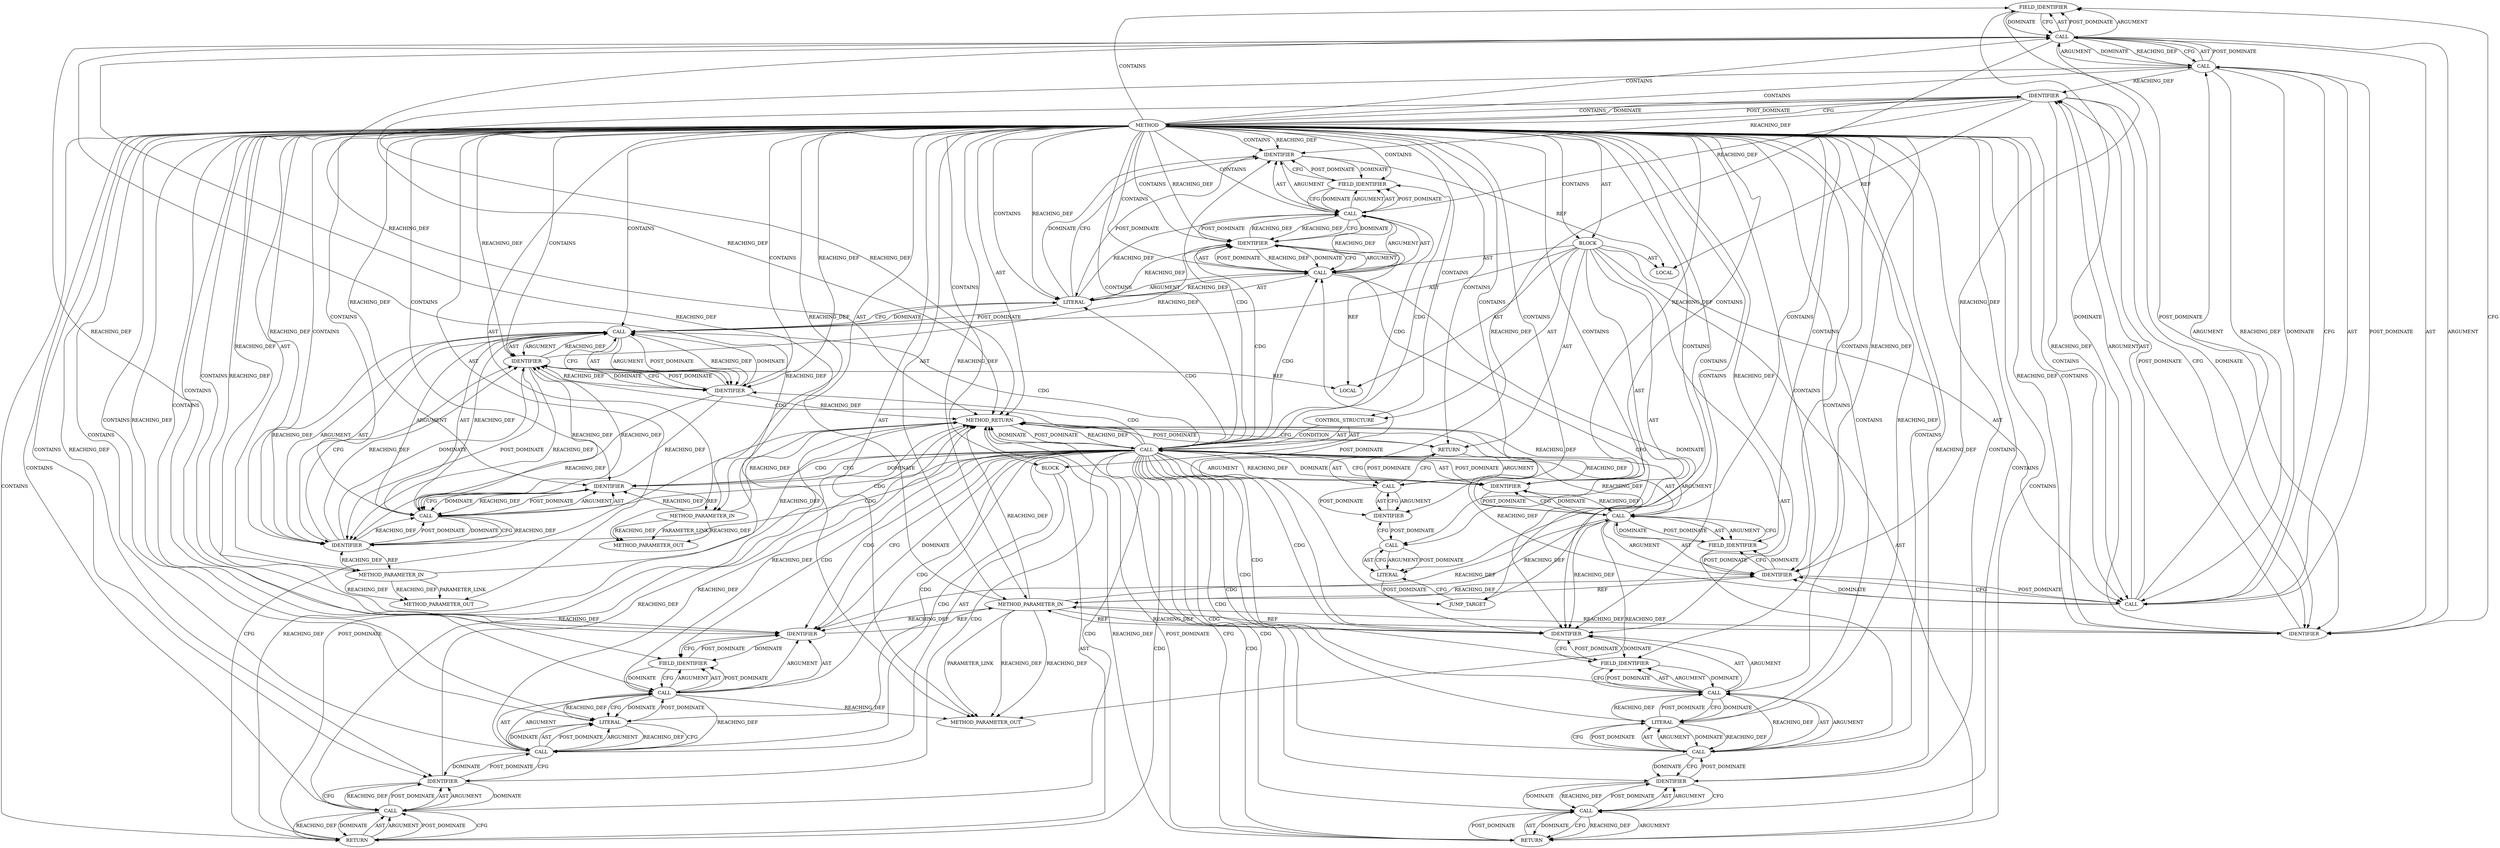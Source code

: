 digraph {
  7757 [label=FIELD_IDENTIFIER ORDER=2 ARGUMENT_INDEX=2 CODE="msgr" COLUMN_NUMBER=41 LINE_NUMBER=2357 CANONICAL_NAME="msgr"]
  7785 [label=IDENTIFIER ORDER=3 ARGUMENT_INDEX=3 CODE="missing_features" COLUMN_NUMBER=37 LINE_NUMBER=2367 TYPE_FULL_NAME="u64" NAME="missing_features"]
  7778 [label=IDENTIFIER ORDER=3 ARGUMENT_INDEX=3 CODE="missing_features" COLUMN_NUMBER=31 LINE_NUMBER=2365 TYPE_FULL_NAME="u64" NAME="missing_features"]
  7753 [label=IDENTIFIER ORDER=1 ARGUMENT_INDEX=1 CODE="client" COLUMN_NUMBER=22 LINE_NUMBER=2357 TYPE_FULL_NAME="ceph_client*" NAME="client"]
  7763 [label=FIELD_IDENTIFIER ORDER=2 ARGUMENT_INDEX=2 CODE="state" COLUMN_NUMBER=6 LINE_NUMBER=2360 CANONICAL_NAME="state"]
  7762 [label=IDENTIFIER ORDER=1 ARGUMENT_INDEX=1 CODE="con" COLUMN_NUMBER=6 LINE_NUMBER=2360 TYPE_FULL_NAME="ceph_connection*" NAME="con"]
  13179 [label=METHOD_PARAMETER_OUT ORDER=1 CODE="struct ceph_connection *con" IS_VARIADIC=false COLUMN_NUMBER=43 LINE_NUMBER=2354 TYPE_FULL_NAME="ceph_connection*" EVALUATION_STRATEGY="BY_VALUE" INDEX=1 NAME="con"]
  7776 [label=IDENTIFIER ORDER=1 ARGUMENT_INDEX=1 CODE="p" COLUMN_NUMBER=23 LINE_NUMBER=2365 TYPE_FULL_NAME="void*" NAME="p"]
  7795 [label=CALL ORDER=10 ARGUMENT_INDEX=-1 CODE="pr_err(\"failed to decode ident_missing_features\\n\")" COLUMN_NUMBER=2 METHOD_FULL_NAME="pr_err" LINE_NUMBER=2372 TYPE_FULL_NAME="<empty>" DISPATCH_TYPE="STATIC_DISPATCH" SIGNATURE="" NAME="pr_err"]
  7759 [label=CONTROL_STRUCTURE CONTROL_STRUCTURE_TYPE="IF" ORDER=4 PARSER_TYPE_NAME="CASTIfStatement" ARGUMENT_INDEX=-1 CODE="if (con->state != CEPH_CON_S_V2_SESSION_CONNECT)" COLUMN_NUMBER=2 LINE_NUMBER=2360]
  7798 [label=CALL ORDER=1 ARGUMENT_INDEX=-1 CODE="-EINVAL" COLUMN_NUMBER=9 METHOD_FULL_NAME="<operator>.minus" LINE_NUMBER=2373 TYPE_FULL_NAME="<empty>" DISPATCH_TYPE="STATIC_DISPATCH" SIGNATURE="" NAME="<operator>.minus"]
  7788 [label=IDENTIFIER ORDER=1 ARGUMENT_INDEX=1 CODE="con" COLUMN_NUMBER=2 LINE_NUMBER=2368 TYPE_FULL_NAME="ceph_connection*" NAME="con"]
  7787 [label=CALL ORDER=1 ARGUMENT_INDEX=1 CODE="con->error_msg" COLUMN_NUMBER=2 METHOD_FULL_NAME="<operator>.indirectFieldAccess" LINE_NUMBER=2368 TYPE_FULL_NAME="<empty>" DISPATCH_TYPE="STATIC_DISPATCH" SIGNATURE="" NAME="<operator>.indirectFieldAccess"]
  7777 [label=IDENTIFIER ORDER=2 ARGUMENT_INDEX=2 CODE="end" COLUMN_NUMBER=26 LINE_NUMBER=2365 TYPE_FULL_NAME="void*" NAME="end"]
  7773 [label=IDENTIFIER ORDER=1 ARGUMENT_INDEX=1 CODE="EINVAL" COLUMN_NUMBER=11 LINE_NUMBER=2362 TYPE_FULL_NAME="ANY" NAME="EINVAL"]
  7770 [label=LITERAL ORDER=2 ARGUMENT_INDEX=2 CODE="\"protocol error, unexpected ident_missing_features\"" COLUMN_NUMBER=20 LINE_NUMBER=2361 TYPE_FULL_NAME="char"]
  7793 [label=IDENTIFIER ORDER=1 ARGUMENT_INDEX=1 CODE="EINVAL" COLUMN_NUMBER=10 LINE_NUMBER=2369 TYPE_FULL_NAME="ANY" NAME="EINVAL"]
  7748 [label=METHOD_PARAMETER_IN ORDER=2 CODE="void *p" IS_VARIADIC=false COLUMN_NUMBER=8 LINE_NUMBER=2355 TYPE_FULL_NAME="void*" EVALUATION_STRATEGY="BY_VALUE" INDEX=2 NAME="p"]
  7766 [label=CALL ORDER=1 ARGUMENT_INDEX=-1 CODE="con->error_msg = \"protocol error, unexpected ident_missing_features\"" COLUMN_NUMBER=3 METHOD_FULL_NAME="<operator>.assignment" LINE_NUMBER=2361 TYPE_FULL_NAME="<empty>" DISPATCH_TYPE="STATIC_DISPATCH" SIGNATURE="" NAME="<operator>.assignment"]
  7760 [label=CALL ORDER=1 ARGUMENT_INDEX=-1 CODE="con->state != CEPH_CON_S_V2_SESSION_CONNECT" COLUMN_NUMBER=6 METHOD_FULL_NAME="<operator>.notEquals" LINE_NUMBER=2360 TYPE_FULL_NAME="<empty>" DISPATCH_TYPE="STATIC_DISPATCH" SIGNATURE="" NAME="<operator>.notEquals"]
  7750 [label=BLOCK ORDER=4 ARGUMENT_INDEX=-1 CODE="{
	struct ceph_client *client = from_msgr(con->msgr);
	u64 missing_features;

	if (con->state != CEPH_CON_S_V2_SESSION_CONNECT) {
		con->error_msg = \"protocol error, unexpected ident_missing_features\";
		return -EINVAL;
	}

	ceph_decode_64_safe(&p, end, missing_features, bad);
	pr_err(\"RADOS feature set mismatch: server's required > my supported 0x%llx, missing 0x%llx\\n\",
	       client->supported_features, missing_features);
	con->error_msg = \"missing required protocol features\";
	return -EINVAL;

bad:
	pr_err(\"failed to decode ident_missing_features\\n\");
	return -EINVAL;
}" COLUMN_NUMBER=1 LINE_NUMBER=2356 TYPE_FULL_NAME="void"]
  7783 [label=IDENTIFIER ORDER=1 ARGUMENT_INDEX=1 CODE="client" COLUMN_NUMBER=9 LINE_NUMBER=2367 TYPE_FULL_NAME="ceph_client*" NAME="client"]
  7755 [label=CALL ORDER=1 ARGUMENT_INDEX=1 CODE="con->msgr" COLUMN_NUMBER=41 METHOD_FULL_NAME="<operator>.indirectFieldAccess" LINE_NUMBER=2357 TYPE_FULL_NAME="<empty>" DISPATCH_TYPE="STATIC_DISPATCH" SIGNATURE="" NAME="<operator>.indirectFieldAccess"]
  7756 [label=IDENTIFIER ORDER=1 ARGUMENT_INDEX=1 CODE="con" COLUMN_NUMBER=41 LINE_NUMBER=2357 TYPE_FULL_NAME="ceph_connection*" NAME="con"]
  7769 [label=FIELD_IDENTIFIER ORDER=2 ARGUMENT_INDEX=2 CODE="error_msg" COLUMN_NUMBER=3 LINE_NUMBER=2361 CANONICAL_NAME="error_msg"]
  7768 [label=IDENTIFIER ORDER=1 ARGUMENT_INDEX=1 CODE="con" COLUMN_NUMBER=3 LINE_NUMBER=2361 TYPE_FULL_NAME="ceph_connection*" NAME="con"]
  7782 [label=CALL ORDER=2 ARGUMENT_INDEX=2 CODE="client->supported_features" COLUMN_NUMBER=9 METHOD_FULL_NAME="<operator>.indirectFieldAccess" LINE_NUMBER=2367 TYPE_FULL_NAME="<empty>" DISPATCH_TYPE="STATIC_DISPATCH" SIGNATURE="" NAME="<operator>.indirectFieldAccess"]
  7767 [label=CALL ORDER=1 ARGUMENT_INDEX=1 CODE="con->error_msg" COLUMN_NUMBER=3 METHOD_FULL_NAME="<operator>.indirectFieldAccess" LINE_NUMBER=2361 TYPE_FULL_NAME="<empty>" DISPATCH_TYPE="STATIC_DISPATCH" SIGNATURE="" NAME="<operator>.indirectFieldAccess"]
  7780 [label=CALL ORDER=6 ARGUMENT_INDEX=-1 CODE="pr_err(\"RADOS feature set mismatch: server's required > my supported 0x%llx, missing 0x%llx\\n\",
	       client->supported_features, missing_features)" COLUMN_NUMBER=2 METHOD_FULL_NAME="pr_err" LINE_NUMBER=2366 TYPE_FULL_NAME="<empty>" DISPATCH_TYPE="STATIC_DISPATCH" SIGNATURE="" NAME="pr_err"]
  7749 [label=METHOD_PARAMETER_IN ORDER=3 CODE="void *end" IS_VARIADIC=false COLUMN_NUMBER=17 LINE_NUMBER=2355 TYPE_FULL_NAME="void*" EVALUATION_STRATEGY="BY_VALUE" INDEX=3 NAME="end"]
  7751 [label=LOCAL ORDER=1 CODE="struct ceph_client* client" COLUMN_NUMBER=21 LINE_NUMBER=2357 TYPE_FULL_NAME="ceph_client*" NAME="client"]
  7786 [label=CALL ORDER=7 ARGUMENT_INDEX=-1 CODE="con->error_msg = \"missing required protocol features\"" COLUMN_NUMBER=2 METHOD_FULL_NAME="<operator>.assignment" LINE_NUMBER=2368 TYPE_FULL_NAME="<empty>" DISPATCH_TYPE="STATIC_DISPATCH" SIGNATURE="" NAME="<operator>.assignment"]
  7746 [label=METHOD COLUMN_NUMBER=1 LINE_NUMBER=2354 COLUMN_NUMBER_END=1 IS_EXTERNAL=false SIGNATURE="int process_ident_missing_features (ceph_connection*,void*,void*)" NAME="process_ident_missing_features" AST_PARENT_TYPE="TYPE_DECL" AST_PARENT_FULL_NAME="file_code_old-a282a2f-decode_preamble-533.c:<global>" ORDER=95 CODE="static int process_ident_missing_features(struct ceph_connection *con,
					  void *p, void *end)
{
	struct ceph_client *client = from_msgr(con->msgr);
	u64 missing_features;

	if (con->state != CEPH_CON_S_V2_SESSION_CONNECT) {
		con->error_msg = \"protocol error, unexpected ident_missing_features\";
		return -EINVAL;
	}

	ceph_decode_64_safe(&p, end, missing_features, bad);
	pr_err(\"RADOS feature set mismatch: server's required > my supported 0x%llx, missing 0x%llx\\n\",
	       client->supported_features, missing_features);
	con->error_msg = \"missing required protocol features\";
	return -EINVAL;

bad:
	pr_err(\"failed to decode ident_missing_features\\n\");
	return -EINVAL;
}" FULL_NAME="process_ident_missing_features" LINE_NUMBER_END=2374 FILENAME="file_code_old-a282a2f-decode_preamble-533.c"]
  7758 [label=LOCAL ORDER=3 CODE="u64 missing_features" COLUMN_NUMBER=6 LINE_NUMBER=2358 TYPE_FULL_NAME="u64" NAME="missing_features"]
  7771 [label=RETURN ORDER=2 ARGUMENT_INDEX=-1 CODE="return -EINVAL;" COLUMN_NUMBER=3 LINE_NUMBER=2362]
  7794 [label=JUMP_TARGET ORDER=9 PARSER_TYPE_NAME="CASTLabelStatement" ARGUMENT_INDEX=-1 CODE="bad:
	pr_err(\"failed to decode ident_missing_features\\n\");" COLUMN_NUMBER=1 LINE_NUMBER=2371 NAME="bad"]
  7774 [label=CALL ORDER=5 ARGUMENT_INDEX=-1 CODE="ceph_decode_64_safe(&p, end, missing_features, bad)" COLUMN_NUMBER=2 METHOD_FULL_NAME="ceph_decode_64_safe" LINE_NUMBER=2365 TYPE_FULL_NAME="<empty>" DISPATCH_TYPE="STATIC_DISPATCH" SIGNATURE="" NAME="ceph_decode_64_safe"]
  7796 [label=LITERAL ORDER=1 ARGUMENT_INDEX=1 CODE="\"failed to decode ident_missing_features\\n\"" COLUMN_NUMBER=9 LINE_NUMBER=2372 TYPE_FULL_NAME="char"]
  7747 [label=METHOD_PARAMETER_IN ORDER=1 CODE="struct ceph_connection *con" IS_VARIADIC=false COLUMN_NUMBER=43 LINE_NUMBER=2354 TYPE_FULL_NAME="ceph_connection*" EVALUATION_STRATEGY="BY_VALUE" INDEX=1 NAME="con"]
  7784 [label=FIELD_IDENTIFIER ORDER=2 ARGUMENT_INDEX=2 CODE="supported_features" COLUMN_NUMBER=9 LINE_NUMBER=2367 CANONICAL_NAME="supported_features"]
  7799 [label=IDENTIFIER ORDER=1 ARGUMENT_INDEX=1 CODE="EINVAL" COLUMN_NUMBER=10 LINE_NUMBER=2373 TYPE_FULL_NAME="ANY" NAME="EINVAL"]
  7772 [label=CALL ORDER=1 ARGUMENT_INDEX=-1 CODE="-EINVAL" COLUMN_NUMBER=10 METHOD_FULL_NAME="<operator>.minus" LINE_NUMBER=2362 TYPE_FULL_NAME="<empty>" DISPATCH_TYPE="STATIC_DISPATCH" SIGNATURE="" NAME="<operator>.minus"]
  7752 [label=CALL ORDER=2 ARGUMENT_INDEX=-1 CODE="*client = from_msgr(con->msgr)" COLUMN_NUMBER=21 METHOD_FULL_NAME="<operator>.assignment" LINE_NUMBER=2357 TYPE_FULL_NAME="<empty>" DISPATCH_TYPE="STATIC_DISPATCH" SIGNATURE="" NAME="<operator>.assignment"]
  7775 [label=CALL ORDER=1 ARGUMENT_INDEX=1 CODE="&p" COLUMN_NUMBER=22 METHOD_FULL_NAME="<operator>.addressOf" LINE_NUMBER=2365 TYPE_FULL_NAME="<empty>" DISPATCH_TYPE="STATIC_DISPATCH" SIGNATURE="" NAME="<operator>.addressOf"]
  7779 [label=IDENTIFIER ORDER=4 ARGUMENT_INDEX=4 CODE="bad" COLUMN_NUMBER=49 LINE_NUMBER=2365 TYPE_FULL_NAME="ANY" NAME="bad"]
  7797 [label=RETURN ORDER=11 ARGUMENT_INDEX=-1 CODE="return -EINVAL;" COLUMN_NUMBER=2 LINE_NUMBER=2373]
  7800 [label=METHOD_RETURN ORDER=5 CODE="RET" COLUMN_NUMBER=1 LINE_NUMBER=2354 TYPE_FULL_NAME="int" EVALUATION_STRATEGY="BY_VALUE"]
  7791 [label=RETURN ORDER=8 ARGUMENT_INDEX=-1 CODE="return -EINVAL;" COLUMN_NUMBER=2 LINE_NUMBER=2369]
  7789 [label=FIELD_IDENTIFIER ORDER=2 ARGUMENT_INDEX=2 CODE="error_msg" COLUMN_NUMBER=2 LINE_NUMBER=2368 CANONICAL_NAME="error_msg"]
  7754 [label=CALL ORDER=2 ARGUMENT_INDEX=2 CODE="from_msgr(con->msgr)" COLUMN_NUMBER=31 METHOD_FULL_NAME="from_msgr" LINE_NUMBER=2357 TYPE_FULL_NAME="<empty>" DISPATCH_TYPE="STATIC_DISPATCH" SIGNATURE="" NAME="from_msgr"]
  13181 [label=METHOD_PARAMETER_OUT ORDER=3 CODE="void *end" IS_VARIADIC=false COLUMN_NUMBER=17 LINE_NUMBER=2355 TYPE_FULL_NAME="void*" EVALUATION_STRATEGY="BY_VALUE" INDEX=3 NAME="end"]
  7790 [label=LITERAL ORDER=2 ARGUMENT_INDEX=2 CODE="\"missing required protocol features\"" COLUMN_NUMBER=19 LINE_NUMBER=2368 TYPE_FULL_NAME="char"]
  7765 [label=BLOCK ORDER=2 ARGUMENT_INDEX=-1 CODE="{
		con->error_msg = \"protocol error, unexpected ident_missing_features\";
		return -EINVAL;
	}" COLUMN_NUMBER=51 LINE_NUMBER=2360 TYPE_FULL_NAME="void"]
  7761 [label=CALL ORDER=1 ARGUMENT_INDEX=1 CODE="con->state" COLUMN_NUMBER=6 METHOD_FULL_NAME="<operator>.indirectFieldAccess" LINE_NUMBER=2360 TYPE_FULL_NAME="<empty>" DISPATCH_TYPE="STATIC_DISPATCH" SIGNATURE="" NAME="<operator>.indirectFieldAccess"]
  7781 [label=LITERAL ORDER=1 ARGUMENT_INDEX=1 CODE="\"RADOS feature set mismatch: server's required > my supported 0x%llx, missing 0x%llx\\n\"" COLUMN_NUMBER=9 LINE_NUMBER=2366 TYPE_FULL_NAME="char"]
  7792 [label=CALL ORDER=1 ARGUMENT_INDEX=-1 CODE="-EINVAL" COLUMN_NUMBER=9 METHOD_FULL_NAME="<operator>.minus" LINE_NUMBER=2369 TYPE_FULL_NAME="<empty>" DISPATCH_TYPE="STATIC_DISPATCH" SIGNATURE="" NAME="<operator>.minus"]
  7764 [label=IDENTIFIER ORDER=2 ARGUMENT_INDEX=2 CODE="CEPH_CON_S_V2_SESSION_CONNECT" COLUMN_NUMBER=20 LINE_NUMBER=2360 TYPE_FULL_NAME="ANY" NAME="CEPH_CON_S_V2_SESSION_CONNECT"]
  13180 [label=METHOD_PARAMETER_OUT ORDER=2 CODE="void *p" IS_VARIADIC=false COLUMN_NUMBER=8 LINE_NUMBER=2355 TYPE_FULL_NAME="void*" EVALUATION_STRATEGY="BY_VALUE" INDEX=2 NAME="p"]
  7767 -> 7766 [label=REACHING_DEF VARIABLE="con->error_msg"]
  7760 -> 7770 [label=CDG ]
  7746 -> 7747 [label=AST ]
  7754 -> 7755 [label=AST ]
  7746 -> 7757 [label=CONTAINS ]
  7750 -> 7751 [label=AST ]
  7793 -> 7786 [label=POST_DOMINATE ]
  7747 -> 7755 [label=REACHING_DEF VARIABLE="con"]
  7752 -> 7753 [label=ARGUMENT ]
  7760 -> 7764 [label=AST ]
  7786 -> 7793 [label=DOMINATE ]
  7746 -> 7761 [label=CONTAINS ]
  7764 -> 7800 [label=REACHING_DEF VARIABLE="CEPH_CON_S_V2_SESSION_CONNECT"]
  7788 -> 7789 [label=DOMINATE ]
  7790 -> 7786 [label=CFG ]
  7752 -> 7762 [label=DOMINATE ]
  7788 -> 7789 [label=CFG ]
  7789 -> 7787 [label=DOMINATE ]
  7791 -> 7792 [label=ARGUMENT ]
  7767 -> 7769 [label=ARGUMENT ]
  7790 -> 7786 [label=DOMINATE ]
  7760 -> 7779 [label=CDG ]
  7760 -> 7800 [label=REACHING_DEF VARIABLE="con->state != CEPH_CON_S_V2_SESSION_CONNECT"]
  7754 -> 7753 [label=REACHING_DEF VARIABLE="from_msgr(con->msgr)"]
  7755 -> 7754 [label=DOMINATE ]
  7749 -> 13181 [label=REACHING_DEF VARIABLE="end"]
  7749 -> 13181 [label=REACHING_DEF VARIABLE="end"]
  7746 -> 7777 [label=CONTAINS ]
  7755 -> 7788 [label=REACHING_DEF VARIABLE="con->msgr"]
  7778 -> 7777 [label=POST_DOMINATE ]
  7752 -> 7753 [label=AST ]
  7764 -> 7760 [label=REACHING_DEF VARIABLE="CEPH_CON_S_V2_SESSION_CONNECT"]
  7779 -> 7774 [label=CFG ]
  7763 -> 7762 [label=POST_DOMINATE ]
  7746 -> 7762 [label=REACHING_DEF VARIABLE=""]
  7774 -> 7775 [label=ARGUMENT ]
  7760 -> 7761 [label=AST ]
  7787 -> 7789 [label=POST_DOMINATE ]
  7798 -> 7797 [label=CFG ]
  7746 -> 7776 [label=CONTAINS ]
  7754 -> 7755 [label=POST_DOMINATE ]
  7760 -> 7783 [label=CDG ]
  7777 -> 7774 [label=REACHING_DEF VARIABLE="end"]
  7746 -> 7756 [label=REACHING_DEF VARIABLE=""]
  7746 -> 7788 [label=CONTAINS ]
  7746 -> 7772 [label=CONTAINS ]
  7766 -> 7767 [label=ARGUMENT ]
  7777 -> 7778 [label=CFG ]
  7800 -> 7760 [label=POST_DOMINATE ]
  7746 -> 7784 [label=CONTAINS ]
  7747 -> 7788 [label=REACHING_DEF VARIABLE="con"]
  7746 -> 7799 [label=CONTAINS ]
  7752 -> 7754 [label=AST ]
  7781 -> 7783 [label=CFG ]
  7757 -> 7755 [label=DOMINATE ]
  7760 -> 7764 [label=POST_DOMINATE ]
  7761 -> 13179 [label=REACHING_DEF VARIABLE="con->state"]
  7762 -> 7747 [label=REF ]
  7798 -> 7799 [label=ARGUMENT ]
  7760 -> 7768 [label=CFG ]
  7756 -> 7757 [label=CFG ]
  7746 -> 7765 [label=CONTAINS ]
  7781 -> 7782 [label=REACHING_DEF VARIABLE="\"RADOS feature set mismatch: server's required > my supported 0x%llx, missing 0x%llx\\n\""]
  7746 -> 7768 [label=REACHING_DEF VARIABLE=""]
  7746 -> 7785 [label=CONTAINS ]
  7754 -> 7752 [label=DOMINATE ]
  7750 -> 7759 [label=AST ]
  7775 -> 7776 [label=POST_DOMINATE ]
  7770 -> 7766 [label=REACHING_DEF VARIABLE="\"protocol error, unexpected ident_missing_features\""]
  7760 -> 7785 [label=CDG ]
  7746 -> 7755 [label=CONTAINS ]
  7774 -> 7778 [label=AST ]
  7761 -> 7762 [label=ARGUMENT ]
  7747 -> 7768 [label=REACHING_DEF VARIABLE="con"]
  7752 -> 7754 [label=POST_DOMINATE ]
  7778 -> 7774 [label=REACHING_DEF VARIABLE="missing_features"]
  7772 -> 7771 [label=DOMINATE ]
  7746 -> 7795 [label=CONTAINS ]
  7753 -> 7800 [label=REACHING_DEF VARIABLE="client"]
  7746 -> 7778 [label=CONTAINS ]
  7766 -> 7770 [label=AST ]
  7782 -> 7780 [label=REACHING_DEF VARIABLE="client->supported_features"]
  7783 -> 7781 [label=POST_DOMINATE ]
  7773 -> 7766 [label=POST_DOMINATE ]
  7767 -> 7769 [label=AST ]
  7746 -> 7750 [label=CONTAINS ]
  7768 -> 7769 [label=DOMINATE ]
  7779 -> 7800 [label=REACHING_DEF VARIABLE="bad"]
  7767 -> 7800 [label=REACHING_DEF VARIABLE="con->error_msg"]
  7777 -> 7749 [label=REF ]
  7755 -> 13179 [label=REACHING_DEF VARIABLE="con->msgr"]
  7767 -> 13179 [label=REACHING_DEF VARIABLE="con->error_msg"]
  7747 -> 13179 [label=REACHING_DEF VARIABLE="con"]
  7747 -> 13179 [label=REACHING_DEF VARIABLE="con"]
  7764 -> 7760 [label=DOMINATE ]
  7761 -> 7764 [label=CFG ]
  7746 -> 7794 [label=CONTAINS ]
  7782 -> 7784 [label=ARGUMENT ]
  7756 -> 7747 [label=REF ]
  7792 -> 7793 [label=POST_DOMINATE ]
  7768 -> 7747 [label=REF ]
  7786 -> 7790 [label=POST_DOMINATE ]
  7746 -> 7792 [label=CONTAINS ]
  7746 -> 7766 [label=CONTAINS ]
  7783 -> 7784 [label=DOMINATE ]
  7753 -> 7756 [label=CFG ]
  7752 -> 7762 [label=CFG ]
  7775 -> 7778 [label=REACHING_DEF VARIABLE="&p"]
  7760 -> 7782 [label=CDG ]
  7756 -> 7757 [label=DOMINATE ]
  7746 -> 7749 [label=AST ]
  7760 -> 7793 [label=CDG ]
  7746 -> 13179 [label=AST ]
  7750 -> 7774 [label=AST ]
  7766 -> 7773 [label=CFG ]
  7760 -> 7789 [label=CDG ]
  7746 -> 7778 [label=REACHING_DEF VARIABLE=""]
  7797 -> 7800 [label=CFG ]
  7762 -> 7763 [label=CFG ]
  7753 -> 7746 [label=POST_DOMINATE ]
  7794 -> 7796 [label=CFG ]
  7779 -> 7774 [label=REACHING_DEF VARIABLE="bad"]
  7792 -> 7793 [label=AST ]
  7772 -> 7771 [label=CFG ]
  7776 -> 7775 [label=CFG ]
  7776 -> 7775 [label=DOMINATE ]
  7746 -> 7773 [label=REACHING_DEF VARIABLE=""]
  7780 -> 7785 [label=ARGUMENT ]
  7761 -> 7763 [label=POST_DOMINATE ]
  7787 -> 7788 [label=AST ]
  7795 -> 7796 [label=ARGUMENT ]
  7750 -> 7795 [label=AST ]
  7766 -> 7800 [label=REACHING_DEF VARIABLE="con->error_msg = \"protocol error, unexpected ident_missing_features\""]
  7749 -> 7800 [label=REACHING_DEF VARIABLE="end"]
  7765 -> 7766 [label=AST ]
  7784 -> 7782 [label=DOMINATE ]
  7792 -> 7791 [label=DOMINATE ]
  7780 -> 7782 [label=ARGUMENT ]
  7780 -> 7785 [label=AST ]
  7746 -> 7764 [label=REACHING_DEF VARIABLE=""]
  7788 -> 7747 [label=REF ]
  7750 -> 7794 [label=AST ]
  7772 -> 7800 [label=REACHING_DEF VARIABLE="-EINVAL"]
  7746 -> 7753 [label=CFG ]
  7760 -> 7766 [label=CDG ]
  7787 -> 7790 [label=CFG ]
  7780 -> 7781 [label=AST ]
  7796 -> 7794 [label=POST_DOMINATE ]
  7747 -> 7762 [label=REACHING_DEF VARIABLE="con"]
  7775 -> 7777 [label=DOMINATE ]
  7797 -> 7798 [label=AST ]
  7792 -> 7791 [label=REACHING_DEF VARIABLE="-EINVAL"]
  7774 -> 7779 [label=AST ]
  7761 -> 7768 [label=REACHING_DEF VARIABLE="con->state"]
  7746 -> 7767 [label=CONTAINS ]
  7746 -> 7748 [label=REACHING_DEF VARIABLE=""]
  7800 -> 7771 [label=POST_DOMINATE ]
  7760 -> 7776 [label=CDG ]
  7761 -> 7788 [label=REACHING_DEF VARIABLE="con->state"]
  7750 -> 7780 [label=AST ]
  7752 -> 7800 [label=REACHING_DEF VARIABLE="*client = from_msgr(con->msgr)"]
  7765 -> 7771 [label=AST ]
  7746 -> 7796 [label=CONTAINS ]
  7772 -> 7773 [label=POST_DOMINATE ]
  7797 -> 7798 [label=POST_DOMINATE ]
  7746 -> 7781 [label=REACHING_DEF VARIABLE=""]
  7778 -> 7777 [label=REACHING_DEF VARIABLE="missing_features"]
  7746 -> 7785 [label=REACHING_DEF VARIABLE=""]
  7749 -> 7777 [label=REACHING_DEF VARIABLE="end"]
  7782 -> 7784 [label=AST ]
  7776 -> 7775 [label=REACHING_DEF VARIABLE="p"]
  7771 -> 7772 [label=AST ]
  7746 -> 7793 [label=REACHING_DEF VARIABLE=""]
  7746 -> 7768 [label=CONTAINS ]
  7753 -> 7782 [label=REACHING_DEF VARIABLE="client"]
  7775 -> 7777 [label=CFG ]
  7785 -> 7780 [label=REACHING_DEF VARIABLE="missing_features"]
  7755 -> 7754 [label=REACHING_DEF VARIABLE="con->msgr"]
  7771 -> 7772 [label=ARGUMENT ]
  7746 -> 7769 [label=CONTAINS ]
  7763 -> 7761 [label=CFG ]
  7760 -> 7800 [label=DOMINATE ]
  7760 -> 7772 [label=CDG ]
  7785 -> 7782 [label=POST_DOMINATE ]
  7785 -> 7780 [label=DOMINATE ]
  7772 -> 7771 [label=REACHING_DEF VARIABLE="-EINVAL"]
  7782 -> 7785 [label=REACHING_DEF VARIABLE="client->supported_features"]
  7778 -> 7785 [label=REACHING_DEF VARIABLE="missing_features"]
  7755 -> 7800 [label=REACHING_DEF VARIABLE="con->msgr"]
  7785 -> 7758 [label=REF ]
  7746 -> 7798 [label=CONTAINS ]
  7746 -> 7789 [label=CONTAINS ]
  7760 -> 7767 [label=CDG ]
  7787 -> 7788 [label=ARGUMENT ]
  7773 -> 7772 [label=DOMINATE ]
  7800 -> 7797 [label=POST_DOMINATE ]
  7777 -> 7778 [label=REACHING_DEF VARIABLE="end"]
  7746 -> 7779 [label=REACHING_DEF VARIABLE=""]
  7784 -> 7783 [label=POST_DOMINATE ]
  7778 -> 7779 [label=DOMINATE ]
  7793 -> 7792 [label=CFG ]
  7778 -> 7758 [label=REF ]
  7760 -> 7773 [label=CDG ]
  7781 -> 7785 [label=REACHING_DEF VARIABLE="\"RADOS feature set mismatch: server's required > my supported 0x%llx, missing 0x%llx\\n\""]
  7790 -> 7787 [label=REACHING_DEF VARIABLE="\"missing required protocol features\""]
  7795 -> 7796 [label=POST_DOMINATE ]
  7770 -> 7766 [label=CFG ]
  7764 -> 7760 [label=CFG ]
  7760 -> 7775 [label=CDG ]
  7746 -> 7774 [label=CONTAINS ]
  7746 -> 7753 [label=CONTAINS ]
  7750 -> 7797 [label=AST ]
  7780 -> 7782 [label=AST ]
  7799 -> 7795 [label=POST_DOMINATE ]
  7754 -> 7752 [label=CFG ]
  7760 -> 7790 [label=CDG ]
  7779 -> 7774 [label=DOMINATE ]
  7746 -> 7749 [label=REACHING_DEF VARIABLE=""]
  7774 -> 7779 [label=POST_DOMINATE ]
  7797 -> 7798 [label=ARGUMENT ]
  7746 -> 7759 [label=CONTAINS ]
  7790 -> 7787 [label=POST_DOMINATE ]
  7759 -> 7765 [label=AST ]
  7746 -> 7775 [label=CONTAINS ]
  7747 -> 7761 [label=REACHING_DEF VARIABLE="con"]
  7755 -> 7757 [label=AST ]
  7776 -> 7748 [label=REF ]
  7755 -> 7757 [label=POST_DOMINATE ]
  7746 -> 7788 [label=REACHING_DEF VARIABLE=""]
  7761 -> 7763 [label=AST ]
  7767 -> 7770 [label=CFG ]
  7753 -> 7752 [label=REACHING_DEF VARIABLE="client"]
  7760 -> 7777 [label=CDG ]
  7799 -> 7798 [label=CFG ]
  7760 -> 7769 [label=CDG ]
  7746 -> 7793 [label=CONTAINS ]
  7760 -> 7792 [label=CDG ]
  7768 -> 7769 [label=CFG ]
  7775 -> 7776 [label=ARGUMENT ]
  7782 -> 7784 [label=POST_DOMINATE ]
  7774 -> 7779 [label=ARGUMENT ]
  7746 -> 7781 [label=CONTAINS ]
  7775 -> 7777 [label=REACHING_DEF VARIABLE="&p"]
  7791 -> 7800 [label=CFG ]
  7750 -> 7791 [label=AST ]
  7759 -> 7760 [label=AST ]
  7779 -> 7777 [label=REACHING_DEF VARIABLE="bad"]
  7755 -> 7756 [label=AST ]
  7782 -> 7783 [label=ARGUMENT ]
  7755 -> 7756 [label=ARGUMENT ]
  7760 -> 7791 [label=CDG ]
  7760 -> 7786 [label=CDG ]
  7782 -> 7785 [label=CFG ]
  7779 -> 7778 [label=POST_DOMINATE ]
  7759 -> 7760 [label=CONDITION ]
  7746 -> 7752 [label=CONTAINS ]
  7748 -> 13180 [label=PARAMETER_LINK ]
  7783 -> 7784 [label=CFG ]
  7746 -> 7776 [label=REACHING_DEF VARIABLE=""]
  7777 -> 7775 [label=REACHING_DEF VARIABLE="end"]
  7753 -> 7751 [label=REF ]
  7774 -> 7781 [label=CFG ]
  7760 -> 7781 [label=CDG ]
  7785 -> 7780 [label=CFG ]
  7755 -> 7757 [label=ARGUMENT ]
  7760 -> 7761 [label=ARGUMENT ]
  7746 -> 7763 [label=CONTAINS ]
  7775 -> 7776 [label=AST ]
  7790 -> 7786 [label=REACHING_DEF VARIABLE="\"missing required protocol features\""]
  7746 -> 7797 [label=CONTAINS ]
  7773 -> 7800 [label=REACHING_DEF VARIABLE="EINVAL"]
  7780 -> 7781 [label=ARGUMENT ]
  7780 -> 7785 [label=POST_DOMINATE ]
  7749 -> 13181 [label=PARAMETER_LINK ]
  7755 -> 7762 [label=REACHING_DEF VARIABLE="con->msgr"]
  7746 -> 7756 [label=CONTAINS ]
  7746 -> 7787 [label=CONTAINS ]
  7796 -> 7795 [label=CFG ]
  7788 -> 7780 [label=POST_DOMINATE ]
  7766 -> 7773 [label=DOMINATE ]
  7746 -> 7753 [label=DOMINATE ]
  7781 -> 7774 [label=POST_DOMINATE ]
  7754 -> 7800 [label=REACHING_DEF VARIABLE="from_msgr(con->msgr)"]
  7787 -> 7786 [label=REACHING_DEF VARIABLE="con->error_msg"]
  7748 -> 7776 [label=REACHING_DEF VARIABLE="p"]
  7779 -> 7775 [label=REACHING_DEF VARIABLE="bad"]
  7767 -> 7768 [label=AST ]
  7746 -> 7771 [label=CONTAINS ]
  7746 -> 7748 [label=AST ]
  7747 -> 7800 [label=REACHING_DEF VARIABLE="con"]
  7760 -> 7776 [label=CFG ]
  7753 -> 7783 [label=REACHING_DEF VARIABLE="client"]
  7763 -> 7761 [label=DOMINATE ]
  7755 -> 7754 [label=CFG ]
  7774 -> 7778 [label=ARGUMENT ]
  7746 -> 7786 [label=CONTAINS ]
  7746 -> 7790 [label=CONTAINS ]
  7746 -> 7779 [label=CONTAINS ]
  7778 -> 7779 [label=CFG ]
  7760 -> 7776 [label=DOMINATE ]
  7769 -> 7767 [label=DOMINATE ]
  7750 -> 7786 [label=AST ]
  7748 -> 13180 [label=REACHING_DEF VARIABLE="p"]
  7748 -> 13180 [label=REACHING_DEF VARIABLE="p"]
  7792 -> 7793 [label=ARGUMENT ]
  7789 -> 7788 [label=POST_DOMINATE ]
  7750 -> 7758 [label=AST ]
  7760 -> 7787 [label=CDG ]
  7791 -> 7792 [label=POST_DOMINATE ]
  7746 -> 7770 [label=REACHING_DEF VARIABLE=""]
  7764 -> 7761 [label=REACHING_DEF VARIABLE="CEPH_CON_S_V2_SESSION_CONNECT"]
  7786 -> 7787 [label=AST ]
  7760 -> 7780 [label=CDG ]
  7769 -> 7768 [label=POST_DOMINATE ]
  7752 -> 7754 [label=ARGUMENT ]
  7746 -> 7783 [label=REACHING_DEF VARIABLE=""]
  7795 -> 7796 [label=AST ]
  7770 -> 7767 [label=POST_DOMINATE ]
  7791 -> 7792 [label=AST ]
  7773 -> 7772 [label=CFG ]
  7798 -> 7799 [label=POST_DOMINATE ]
  7782 -> 7783 [label=AST ]
  7746 -> 7747 [label=REACHING_DEF VARIABLE=""]
  7746 -> 7754 [label=CONTAINS ]
  7798 -> 7799 [label=AST ]
  7761 -> 7764 [label=DOMINATE ]
  7762 -> 7763 [label=DOMINATE ]
  7747 -> 7756 [label=REACHING_DEF VARIABLE="con"]
  7746 -> 7782 [label=CONTAINS ]
  7746 -> 7770 [label=CONTAINS ]
  7787 -> 7789 [label=AST ]
  7793 -> 7792 [label=DOMINATE ]
  7746 -> 7750 [label=AST ]
  7779 -> 7778 [label=REACHING_DEF VARIABLE="bad"]
  7754 -> 7752 [label=REACHING_DEF VARIABLE="from_msgr(con->msgr)"]
  7746 -> 7773 [label=CONTAINS ]
  7746 -> 7777 [label=REACHING_DEF VARIABLE=""]
  7777 -> 7778 [label=DOMINATE ]
  7746 -> 7780 [label=CONTAINS ]
  7780 -> 7788 [label=DOMINATE ]
  7757 -> 7756 [label=POST_DOMINATE ]
  7746 -> 7762 [label=CONTAINS ]
  7761 -> 7760 [label=REACHING_DEF VARIABLE="con->state"]
  7762 -> 7752 [label=POST_DOMINATE ]
  7774 -> 7775 [label=AST ]
  7760 -> 7778 [label=CDG ]
  7772 -> 7773 [label=AST ]
  7786 -> 7790 [label=AST ]
  7769 -> 7767 [label=CFG ]
  7760 -> 7771 [label=CDG ]
  7780 -> 7788 [label=CFG ]
  7787 -> 7790 [label=DOMINATE ]
  7760 -> 7774 [label=CDG ]
  7771 -> 7772 [label=POST_DOMINATE ]
  7767 -> 7769 [label=POST_DOMINATE ]
  7766 -> 7767 [label=AST ]
  7770 -> 7766 [label=DOMINATE ]
  7746 -> 7790 [label=REACHING_DEF VARIABLE=""]
  7761 -> 7762 [label=AST ]
  7760 -> 7764 [label=ARGUMENT ]
  7784 -> 7782 [label=CFG ]
  7793 -> 7792 [label=REACHING_DEF VARIABLE="EINVAL"]
  7756 -> 7753 [label=POST_DOMINATE ]
  7782 -> 7785 [label=DOMINATE ]
  7778 -> 7775 [label=REACHING_DEF VARIABLE="missing_features"]
  7764 -> 7761 [label=POST_DOMINATE ]
  7770 -> 7767 [label=REACHING_DEF VARIABLE="\"protocol error, unexpected ident_missing_features\""]
  7746 -> 7791 [label=CONTAINS ]
  7755 -> 7768 [label=REACHING_DEF VARIABLE="con->msgr"]
  7774 -> 7777 [label=ARGUMENT ]
  7771 -> 7800 [label=REACHING_DEF VARIABLE="<RET>"]
  7754 -> 7755 [label=ARGUMENT ]
  7774 -> 7777 [label=AST ]
  7761 -> 7763 [label=ARGUMENT ]
  7746 -> 7764 [label=CONTAINS ]
  7773 -> 7772 [label=REACHING_DEF VARIABLE="EINVAL"]
  7771 -> 7800 [label=CFG ]
  7772 -> 7773 [label=ARGUMENT ]
  7786 -> 7790 [label=ARGUMENT ]
  7757 -> 7755 [label=CFG ]
  7747 -> 13179 [label=PARAMETER_LINK ]
  7786 -> 7787 [label=ARGUMENT ]
  7777 -> 7775 [label=POST_DOMINATE ]
  7800 -> 7791 [label=POST_DOMINATE ]
  7767 -> 7768 [label=ARGUMENT ]
  7792 -> 7791 [label=CFG ]
  7746 -> 7760 [label=CONTAINS ]
  7774 -> 7781 [label=DOMINATE ]
  7795 -> 7799 [label=CFG ]
  7746 -> 7783 [label=CONTAINS ]
  7775 -> 7774 [label=REACHING_DEF VARIABLE="&p"]
  7766 -> 7770 [label=POST_DOMINATE ]
  7786 -> 7793 [label=CFG ]
  7785 -> 7782 [label=REACHING_DEF VARIABLE="missing_features"]
  7746 -> 13181 [label=AST ]
  7746 -> 13180 [label=AST ]
  7760 -> 7788 [label=CDG ]
  7789 -> 7787 [label=CFG ]
  7791 -> 7800 [label=REACHING_DEF VARIABLE="<RET>"]
  7781 -> 7780 [label=REACHING_DEF VARIABLE="\"RADOS feature set mismatch: server's required > my supported 0x%llx, missing 0x%llx\\n\""]
  7766 -> 7770 [label=ARGUMENT ]
  7753 -> 7756 [label=DOMINATE ]
  7783 -> 7751 [label=REF ]
  7760 -> 7784 [label=CDG ]
  7748 -> 7800 [label=REACHING_DEF VARIABLE="p"]
  7746 -> 7800 [label=AST ]
  7760 -> 7768 [label=DOMINATE ]
  7750 -> 7752 [label=AST ]
  7787 -> 7789 [label=ARGUMENT ]
  7760 -> 7768 [label=CDG ]
  7781 -> 7783 [label=DOMINATE ]
  7761 -> 7800 [label=REACHING_DEF VARIABLE="con->state"]
  7767 -> 7770 [label=DOMINATE ]
}

